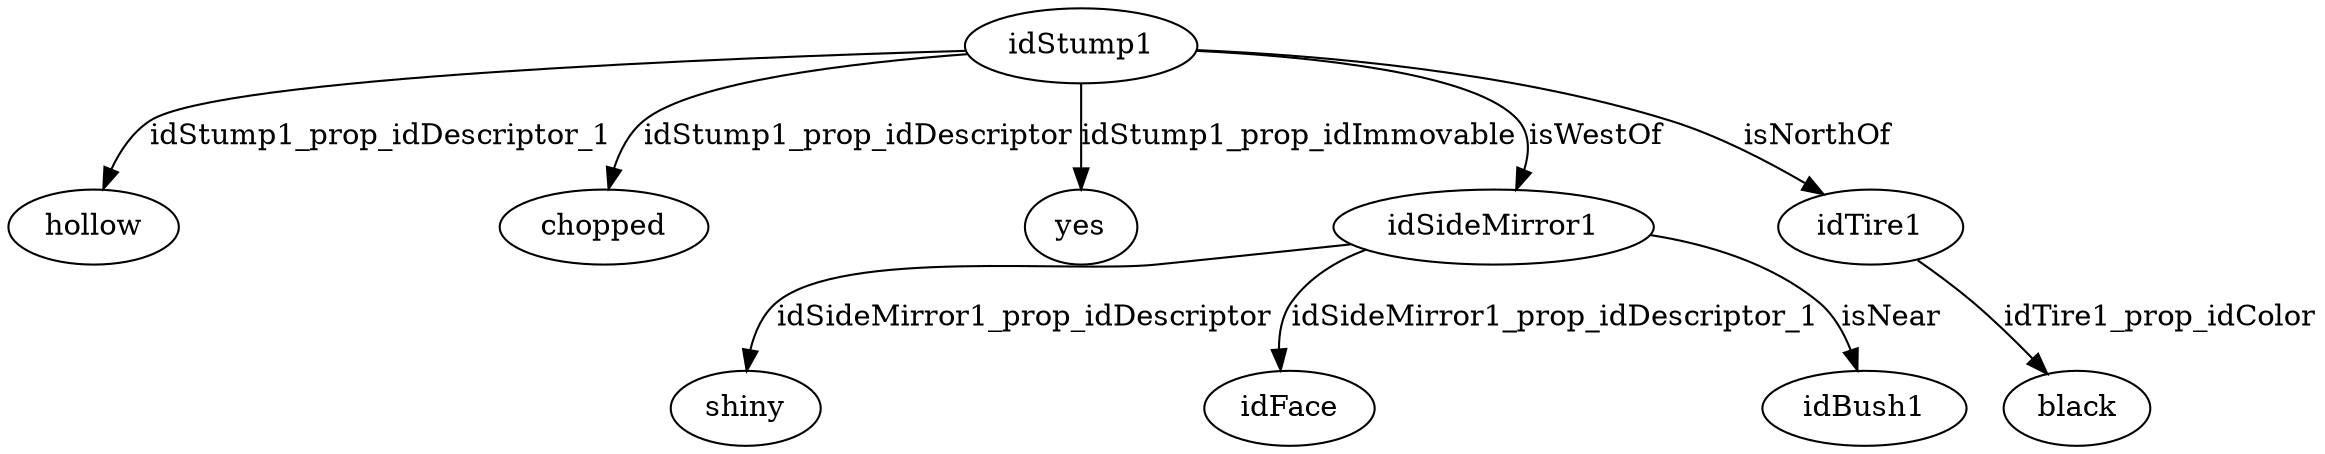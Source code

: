 strict digraph  {
idStump1 [node_type=entity_node, root=root];
hollow;
chopped;
yes;
idSideMirror1;
shiny;
idFace;
idTire1;
black;
idBush1;
idStump1 -> hollow  [edge_type=property, label=idStump1_prop_idDescriptor_1];
idStump1 -> chopped  [edge_type=property, label=idStump1_prop_idDescriptor];
idStump1 -> yes  [edge_type=property, label=idStump1_prop_idImmovable];
idStump1 -> idSideMirror1  [edge_type=relationship, label=isWestOf];
idStump1 -> idTire1  [edge_type=relationship, label=isNorthOf];
idSideMirror1 -> shiny  [edge_type=property, label=idSideMirror1_prop_idDescriptor];
idSideMirror1 -> idFace  [edge_type=property, label=idSideMirror1_prop_idDescriptor_1];
idSideMirror1 -> idBush1  [edge_type=relationship, label=isNear];
idTire1 -> black  [edge_type=property, label=idTire1_prop_idColor];
}
